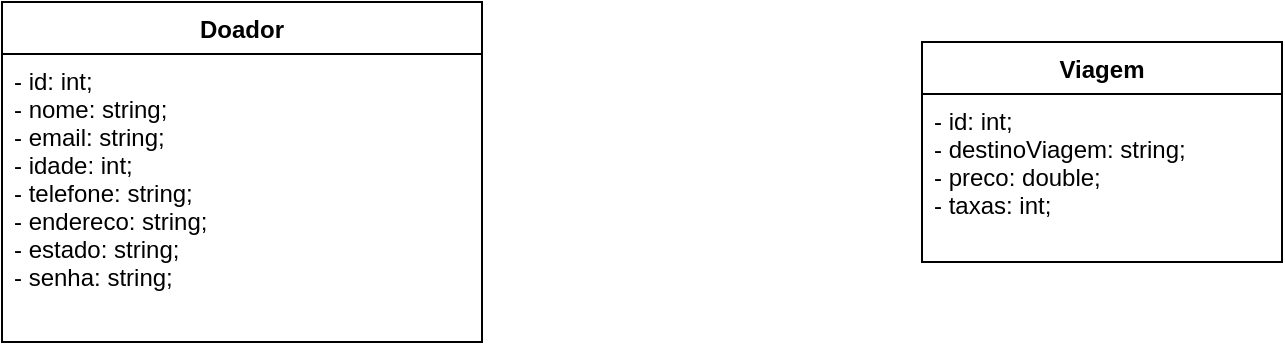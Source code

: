 <mxfile version="16.0.3" type="device"><diagram name="Page-1" id="e7e014a7-5840-1c2e-5031-d8a46d1fe8dd"><mxGraphModel dx="766" dy="496" grid="1" gridSize="10" guides="1" tooltips="1" connect="1" arrows="1" fold="1" page="1" pageScale="1" pageWidth="1169" pageHeight="826" background="none" math="0" shadow="0"><root><mxCell id="0"/><mxCell id="1" parent="0"/><mxCell id="p31kVknKZdXm5E0Dejss-47" value="Doador" style="swimlane;fontStyle=1;align=center;verticalAlign=top;childLayout=stackLayout;horizontal=1;startSize=26;horizontalStack=0;resizeParent=1;resizeParentMax=0;resizeLast=0;collapsible=1;marginBottom=0;" parent="1" vertex="1"><mxGeometry x="10" y="150" width="240" height="170" as="geometry"/></mxCell><mxCell id="p31kVknKZdXm5E0Dejss-48" value="- id: int;&#10;- nome: string;&#10;- email: string;&#10;- idade: int;&#10;- telefone: string;&#10;- endereco: string;&#10;- estado: string;&#10;- senha: string;&#10;" style="text;strokeColor=none;fillColor=none;align=left;verticalAlign=top;spacingLeft=4;spacingRight=4;overflow=hidden;rotatable=0;points=[[0,0.5],[1,0.5]];portConstraint=eastwest;" parent="p31kVknKZdXm5E0Dejss-47" vertex="1"><mxGeometry y="26" width="240" height="144" as="geometry"/></mxCell><mxCell id="8KDAfJ9rvC4iK5mJ8YgF-39" value="Viagem" style="swimlane;fontStyle=1;align=center;verticalAlign=top;childLayout=stackLayout;horizontal=1;startSize=26;horizontalStack=0;resizeParent=1;resizeParentMax=0;resizeLast=0;collapsible=1;marginBottom=0;" parent="1" vertex="1"><mxGeometry x="470" y="170" width="180" height="110" as="geometry"/></mxCell><mxCell id="8KDAfJ9rvC4iK5mJ8YgF-40" value="- id: int;&#10;- destinoViagem: string;&#10;- preco: double;&#10;- taxas: int;     " style="text;strokeColor=none;fillColor=none;align=left;verticalAlign=top;spacingLeft=4;spacingRight=4;overflow=hidden;rotatable=0;points=[[0,0.5],[1,0.5]];portConstraint=eastwest;" parent="8KDAfJ9rvC4iK5mJ8YgF-39" vertex="1"><mxGeometry y="26" width="180" height="84" as="geometry"/></mxCell></root></mxGraphModel></diagram></mxfile>